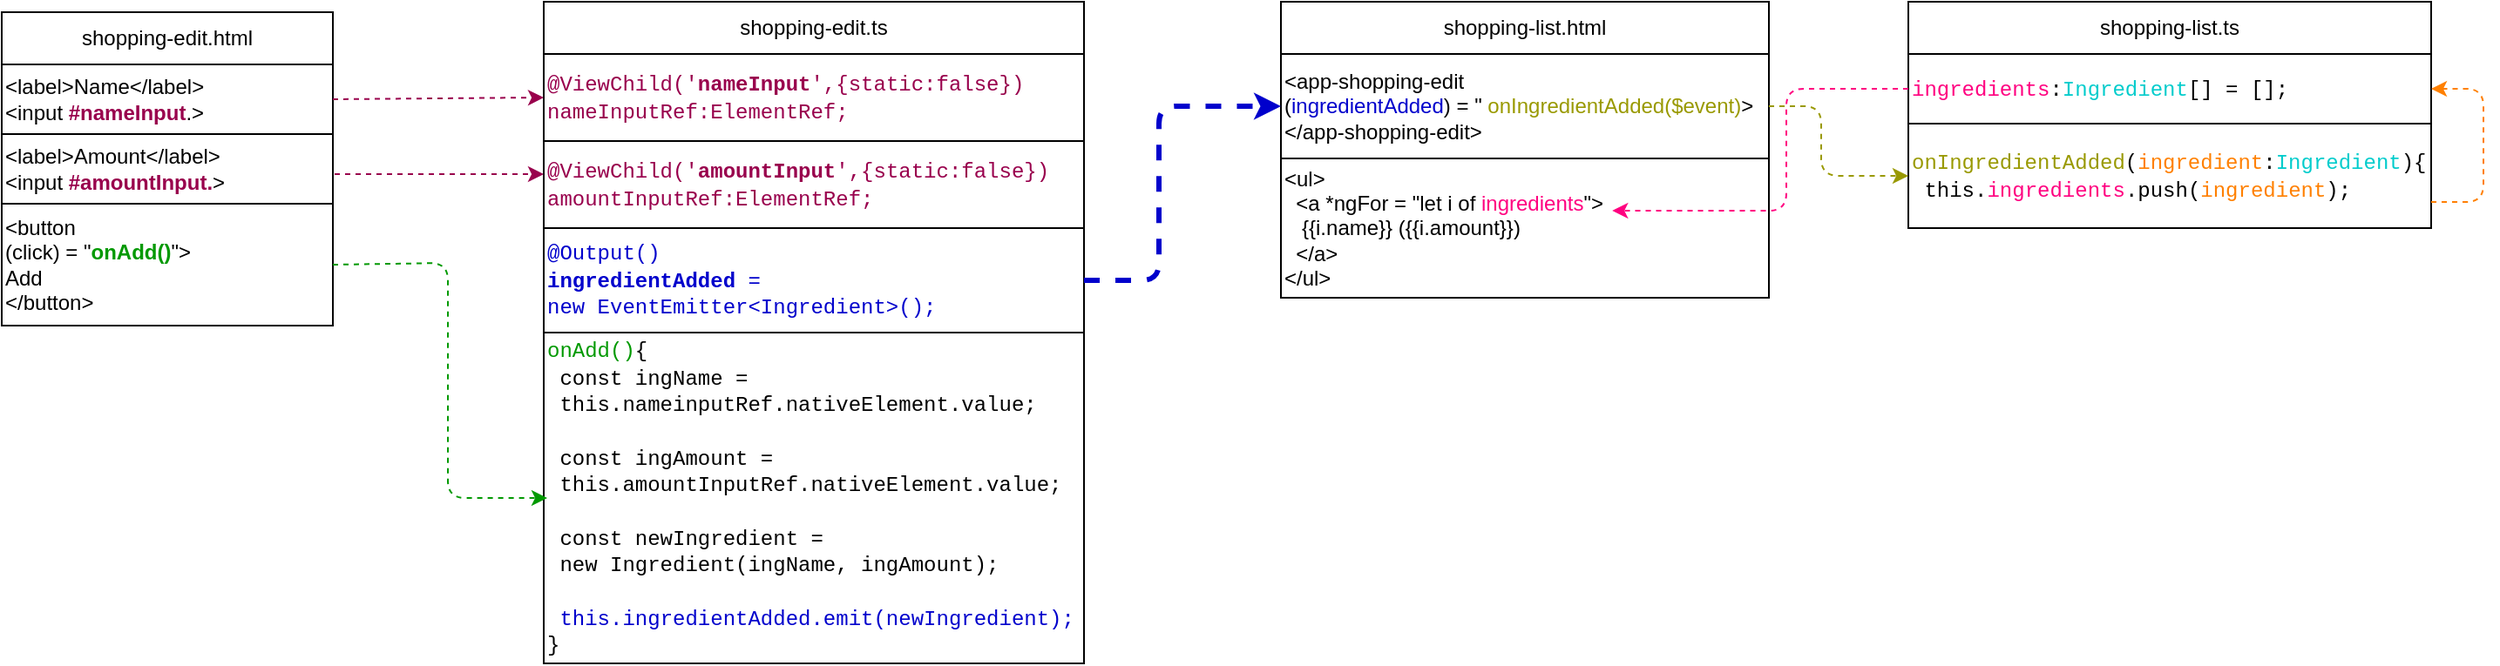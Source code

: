<mxfile version="13.4.2" type="device"><diagram id="Cz1wIRBeu0tIWq4KZ9oM" name="Page-1"><mxGraphModel dx="1688" dy="865" grid="0" gridSize="10" guides="1" tooltips="1" connect="1" arrows="1" fold="1" page="1" pageScale="1" pageWidth="1654" pageHeight="2336" math="0" shadow="0"><root><mxCell id="0"/><mxCell id="1" parent="0"/><mxCell id="R0JBIU5dawlLLqkOuQ9I-10" value="" style="group" vertex="1" connectable="0" parent="1"><mxGeometry x="206" y="86" width="190" height="180" as="geometry"/></mxCell><mxCell id="R0JBIU5dawlLLqkOuQ9I-1" value="shopping-edit.html" style="rounded=0;whiteSpace=wrap;html=1;" vertex="1" parent="R0JBIU5dawlLLqkOuQ9I-10"><mxGeometry width="190" height="30" as="geometry"/></mxCell><mxCell id="R0JBIU5dawlLLqkOuQ9I-3" value="&amp;lt;label&amp;gt;Name&amp;lt;/label&amp;gt;&lt;br&gt;&amp;lt;input &lt;font color=&quot;#99004d&quot;&gt;&lt;b&gt;#nameInput&lt;/b&gt;&lt;/font&gt;.&amp;gt;&amp;nbsp;" style="rounded=0;whiteSpace=wrap;html=1;align=left;" vertex="1" parent="R0JBIU5dawlLLqkOuQ9I-10"><mxGeometry y="30" width="190" height="40" as="geometry"/></mxCell><mxCell id="R0JBIU5dawlLLqkOuQ9I-4" value="&amp;lt;label&amp;gt;Amount&amp;lt;/label&amp;gt;&lt;br&gt;&amp;lt;input &lt;b&gt;&lt;font color=&quot;#99004d&quot;&gt;#amountInput.&lt;/font&gt;&lt;/b&gt;&amp;gt;&amp;nbsp;" style="rounded=0;whiteSpace=wrap;html=1;align=left;" vertex="1" parent="R0JBIU5dawlLLqkOuQ9I-10"><mxGeometry y="70" width="190" height="40" as="geometry"/></mxCell><mxCell id="R0JBIU5dawlLLqkOuQ9I-5" value="&amp;lt;button&lt;br&gt;(click) = &quot;&lt;b&gt;&lt;font color=&quot;#009900&quot;&gt;onAdd()&lt;/font&gt;&lt;/b&gt;&quot;&amp;gt;&lt;br&gt;Add&lt;br&gt;&amp;lt;/button&amp;gt;" style="rounded=0;whiteSpace=wrap;html=1;align=left;" vertex="1" parent="R0JBIU5dawlLLqkOuQ9I-10"><mxGeometry y="110" width="190" height="70" as="geometry"/></mxCell><mxCell id="R0JBIU5dawlLLqkOuQ9I-15" value="" style="group" vertex="1" connectable="0" parent="1"><mxGeometry x="517" y="80" width="310" height="380" as="geometry"/></mxCell><mxCell id="R0JBIU5dawlLLqkOuQ9I-2" value="shopping-edit.ts" style="rounded=0;whiteSpace=wrap;html=1;" vertex="1" parent="R0JBIU5dawlLLqkOuQ9I-15"><mxGeometry width="310" height="30" as="geometry"/></mxCell><mxCell id="R0JBIU5dawlLLqkOuQ9I-9" value="&lt;font face=&quot;Courier New&quot;&gt;&lt;font color=&quot;#99004d&quot;&gt;@ViewChild('&lt;b&gt;nameInput&lt;/b&gt;',{static:false})&lt;br&gt;nameInputRef:ElementRef;&lt;/font&gt;&lt;br&gt;&lt;/font&gt;" style="rounded=0;whiteSpace=wrap;html=1;align=left;" vertex="1" parent="R0JBIU5dawlLLqkOuQ9I-15"><mxGeometry y="30" width="310" height="50" as="geometry"/></mxCell><mxCell id="R0JBIU5dawlLLqkOuQ9I-11" value="&lt;font face=&quot;Courier New&quot;&gt;&lt;font color=&quot;#99004d&quot;&gt;@ViewChild('&lt;b&gt;amountInput&lt;/b&gt;',{static:false})&lt;br&gt;amountInputRef:ElementRef;&lt;/font&gt;&lt;br&gt;&lt;/font&gt;" style="rounded=0;whiteSpace=wrap;html=1;align=left;" vertex="1" parent="R0JBIU5dawlLLqkOuQ9I-15"><mxGeometry y="80" width="310" height="50" as="geometry"/></mxCell><mxCell id="R0JBIU5dawlLLqkOuQ9I-12" value="&lt;font face=&quot;Courier New&quot; color=&quot;#0000cc&quot;&gt;@Output()&lt;br&gt;&lt;b&gt;ingredientAdded&lt;/b&gt; = &lt;br&gt;new EventEmitter&amp;lt;Ingredient&amp;gt;();&lt;/font&gt;" style="rounded=0;whiteSpace=wrap;html=1;align=left;" vertex="1" parent="R0JBIU5dawlLLqkOuQ9I-15"><mxGeometry y="130" width="310" height="60" as="geometry"/></mxCell><mxCell id="R0JBIU5dawlLLqkOuQ9I-13" value="&lt;font face=&quot;Courier New&quot;&gt;&lt;font color=&quot;#009900&quot;&gt;onAdd()&lt;/font&gt;{&lt;br&gt;&amp;nbsp;const ingName = &lt;br&gt;&amp;nbsp;this.nameinputRef.nativeElement.value;&lt;br&gt;&lt;br&gt;&amp;nbsp;const ingAmount =&amp;nbsp;&lt;br&gt;&amp;nbsp;this.amountInputRef.nativeElement.value;&lt;br&gt;&lt;br&gt;&amp;nbsp;const newIngredient =&amp;nbsp;&lt;br&gt;&amp;nbsp;new Ingredient(ingName, ingAmount);&lt;br&gt;&lt;br&gt;&amp;nbsp;&lt;font color=&quot;#0000cc&quot;&gt;this.ingredientAdded.emit(newIngredient);&lt;/font&gt;&amp;nbsp;&lt;br&gt;}&lt;br&gt;&lt;/font&gt;" style="rounded=0;whiteSpace=wrap;html=1;align=left;" vertex="1" parent="R0JBIU5dawlLLqkOuQ9I-15"><mxGeometry y="190" width="310" height="190" as="geometry"/></mxCell><mxCell id="R0JBIU5dawlLLqkOuQ9I-16" value="" style="endArrow=classic;html=1;entryX=0;entryY=0.5;entryDx=0;entryDy=0;exitX=1;exitY=0.5;exitDx=0;exitDy=0;dashed=1;strokeColor=#99004D;" edge="1" parent="1" source="R0JBIU5dawlLLqkOuQ9I-3" target="R0JBIU5dawlLLqkOuQ9I-9"><mxGeometry width="50" height="50" relative="1" as="geometry"><mxPoint x="360" y="280" as="sourcePoint"/><mxPoint x="410" y="230" as="targetPoint"/></mxGeometry></mxCell><mxCell id="R0JBIU5dawlLLqkOuQ9I-17" value="" style="endArrow=classic;html=1;dashed=1;strokeColor=#99004D;" edge="1" parent="1"><mxGeometry width="50" height="50" relative="1" as="geometry"><mxPoint x="397" y="179" as="sourcePoint"/><mxPoint x="517" y="179" as="targetPoint"/><Array as="points"/></mxGeometry></mxCell><mxCell id="R0JBIU5dawlLLqkOuQ9I-18" value="" style="endArrow=classic;html=1;entryX=0;entryY=0.5;entryDx=0;entryDy=0;dashed=1;strokeColor=#009900;exitX=1;exitY=0.5;exitDx=0;exitDy=0;" edge="1" parent="1" source="R0JBIU5dawlLLqkOuQ9I-5"><mxGeometry width="50" height="50" relative="1" as="geometry"><mxPoint x="400" y="230" as="sourcePoint"/><mxPoint x="519" y="365" as="targetPoint"/><Array as="points"><mxPoint x="462" y="230"/><mxPoint x="462" y="365"/></Array></mxGeometry></mxCell><mxCell id="R0JBIU5dawlLLqkOuQ9I-25" value="" style="group" vertex="1" connectable="0" parent="1"><mxGeometry x="940" y="80" width="280" height="170" as="geometry"/></mxCell><mxCell id="R0JBIU5dawlLLqkOuQ9I-19" value="shopping-list.html" style="rounded=0;whiteSpace=wrap;html=1;align=center;" vertex="1" parent="R0JBIU5dawlLLqkOuQ9I-25"><mxGeometry width="280" height="30" as="geometry"/></mxCell><mxCell id="R0JBIU5dawlLLqkOuQ9I-21" value="&amp;lt;app-shopping-edit&lt;br&gt;(&lt;font color=&quot;#0000cc&quot;&gt;ingredientAdded&lt;/font&gt;) = &quot; &lt;font color=&quot;#999900&quot;&gt;onIngredientAdded($event)&lt;/font&gt;&amp;gt;&lt;br&gt;&amp;lt;/app-shopping-edit&amp;gt;" style="rounded=0;whiteSpace=wrap;html=1;align=left;" vertex="1" parent="R0JBIU5dawlLLqkOuQ9I-25"><mxGeometry y="30" width="280" height="60" as="geometry"/></mxCell><mxCell id="R0JBIU5dawlLLqkOuQ9I-22" value="&amp;lt;ul&amp;gt;&lt;br&gt;&amp;nbsp; &amp;lt;a *ngFor = &quot;let i of &lt;font color=&quot;#ff0080&quot;&gt;ingredients&lt;/font&gt;&quot;&amp;gt;&lt;br&gt;&amp;nbsp; &amp;nbsp;{{i.name}} ({{i.amount}})&lt;br&gt;&amp;nbsp; &amp;lt;/a&amp;gt;&lt;br&gt;&amp;lt;/ul&amp;gt;" style="rounded=0;whiteSpace=wrap;html=1;align=left;" vertex="1" parent="R0JBIU5dawlLLqkOuQ9I-25"><mxGeometry y="90" width="280" height="80" as="geometry"/></mxCell><mxCell id="R0JBIU5dawlLLqkOuQ9I-26" value="" style="group" vertex="1" connectable="0" parent="1"><mxGeometry x="1300" y="80" width="300" height="130" as="geometry"/></mxCell><mxCell id="R0JBIU5dawlLLqkOuQ9I-20" value="shopping-list.ts" style="rounded=0;whiteSpace=wrap;html=1;" vertex="1" parent="R0JBIU5dawlLLqkOuQ9I-26"><mxGeometry width="300" height="30" as="geometry"/></mxCell><mxCell id="R0JBIU5dawlLLqkOuQ9I-23" value="&lt;font face=&quot;Courier New&quot;&gt;&lt;font color=&quot;#ff0080&quot;&gt;ingredients&lt;/font&gt;:&lt;font color=&quot;#00cccc&quot;&gt;Ingredient&lt;/font&gt;[] = [];&lt;/font&gt;" style="rounded=0;whiteSpace=wrap;html=1;align=left;" vertex="1" parent="R0JBIU5dawlLLqkOuQ9I-26"><mxGeometry y="30" width="300" height="40" as="geometry"/></mxCell><mxCell id="R0JBIU5dawlLLqkOuQ9I-24" value="&lt;font face=&quot;Courier New&quot;&gt;&lt;font color=&quot;#999900&quot;&gt;onIngredientAdded&lt;/font&gt;(&lt;font color=&quot;#ff8000&quot;&gt;ingredient&lt;/font&gt;:&lt;font color=&quot;#00cccc&quot;&gt;Ingredient&lt;/font&gt;){&lt;br&gt;&amp;nbsp;this.&lt;font color=&quot;#ff0080&quot;&gt;ingredients&lt;/font&gt;.push(&lt;font color=&quot;#ff8000&quot;&gt;ingredient&lt;/font&gt;);&lt;br&gt;&lt;/font&gt;" style="rounded=0;whiteSpace=wrap;html=1;align=left;" vertex="1" parent="R0JBIU5dawlLLqkOuQ9I-26"><mxGeometry y="70" width="300" height="60" as="geometry"/></mxCell><mxCell id="R0JBIU5dawlLLqkOuQ9I-30" value="" style="endArrow=classic;html=1;dashed=1;strokeWidth=1;exitX=1;exitY=0.75;exitDx=0;exitDy=0;entryX=1;entryY=0.5;entryDx=0;entryDy=0;strokeColor=#FF8000;" edge="1" parent="R0JBIU5dawlLLqkOuQ9I-26" source="R0JBIU5dawlLLqkOuQ9I-24" target="R0JBIU5dawlLLqkOuQ9I-23"><mxGeometry width="50" height="50" relative="1" as="geometry"><mxPoint x="50" y="30" as="sourcePoint"/><mxPoint x="330" y="60" as="targetPoint"/><Array as="points"><mxPoint x="330" y="115"/><mxPoint x="330" y="50"/></Array></mxGeometry></mxCell><mxCell id="R0JBIU5dawlLLqkOuQ9I-28" value="" style="endArrow=classic;html=1;dashed=1;exitX=1;exitY=0.5;exitDx=0;exitDy=0;entryX=0;entryY=0.5;entryDx=0;entryDy=0;strokeColor=#0000CC;strokeWidth=3;" edge="1" parent="1" source="R0JBIU5dawlLLqkOuQ9I-12" target="R0JBIU5dawlLLqkOuQ9I-21"><mxGeometry width="50" height="50" relative="1" as="geometry"><mxPoint x="840" y="110" as="sourcePoint"/><mxPoint x="890" y="60" as="targetPoint"/><Array as="points"><mxPoint x="870" y="240"/><mxPoint x="870" y="140"/></Array></mxGeometry></mxCell><mxCell id="R0JBIU5dawlLLqkOuQ9I-29" value="" style="endArrow=classic;html=1;dashed=1;strokeWidth=1;exitX=1;exitY=0.5;exitDx=0;exitDy=0;entryX=0;entryY=0.5;entryDx=0;entryDy=0;strokeColor=#999900;" edge="1" parent="1" source="R0JBIU5dawlLLqkOuQ9I-21" target="R0JBIU5dawlLLqkOuQ9I-24"><mxGeometry width="50" height="50" relative="1" as="geometry"><mxPoint x="1230" y="110" as="sourcePoint"/><mxPoint x="1280" y="60" as="targetPoint"/><Array as="points"><mxPoint x="1250" y="140"/><mxPoint x="1250" y="180"/></Array></mxGeometry></mxCell><mxCell id="R0JBIU5dawlLLqkOuQ9I-31" value="" style="endArrow=classic;html=1;dashed=1;strokeWidth=1;entryX=0.679;entryY=0.375;entryDx=0;entryDy=0;entryPerimeter=0;exitX=0;exitY=0.5;exitDx=0;exitDy=0;strokeColor=#FF0080;" edge="1" parent="1" source="R0JBIU5dawlLLqkOuQ9I-23" target="R0JBIU5dawlLLqkOuQ9I-22"><mxGeometry width="50" height="50" relative="1" as="geometry"><mxPoint x="1230" y="110" as="sourcePoint"/><mxPoint x="1280" y="60" as="targetPoint"/><Array as="points"><mxPoint x="1230" y="130"/><mxPoint x="1230" y="200"/></Array></mxGeometry></mxCell></root></mxGraphModel></diagram></mxfile>
